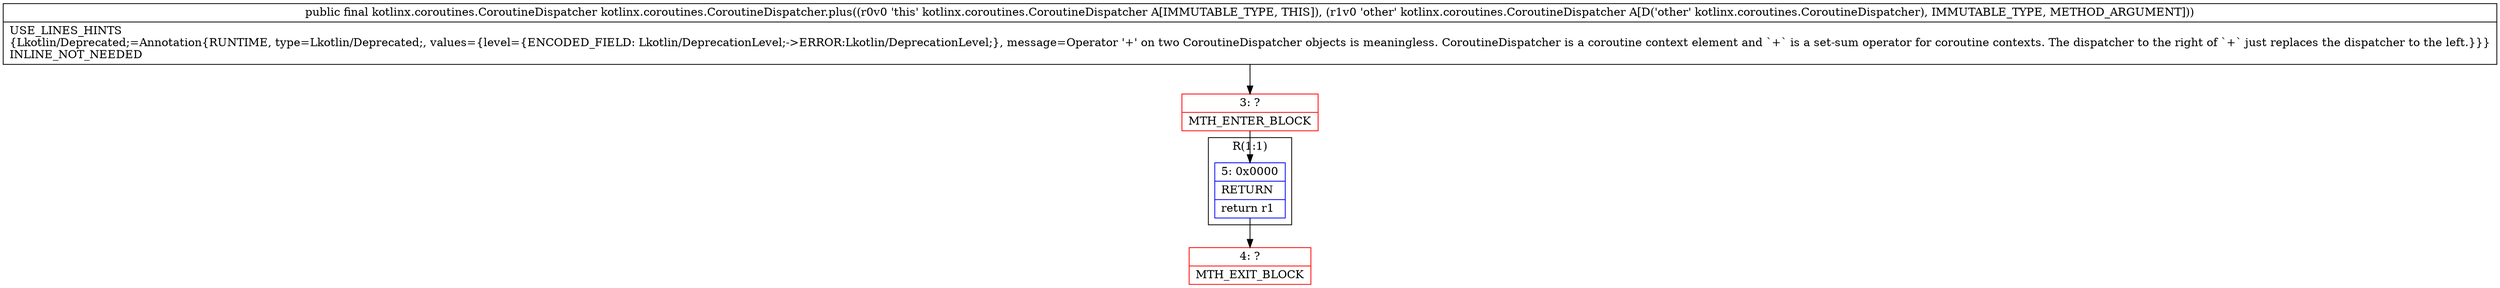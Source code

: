 digraph "CFG forkotlinx.coroutines.CoroutineDispatcher.plus(Lkotlinx\/coroutines\/CoroutineDispatcher;)Lkotlinx\/coroutines\/CoroutineDispatcher;" {
subgraph cluster_Region_682450063 {
label = "R(1:1)";
node [shape=record,color=blue];
Node_5 [shape=record,label="{5\:\ 0x0000|RETURN\l|return r1\l}"];
}
Node_3 [shape=record,color=red,label="{3\:\ ?|MTH_ENTER_BLOCK\l}"];
Node_4 [shape=record,color=red,label="{4\:\ ?|MTH_EXIT_BLOCK\l}"];
MethodNode[shape=record,label="{public final kotlinx.coroutines.CoroutineDispatcher kotlinx.coroutines.CoroutineDispatcher.plus((r0v0 'this' kotlinx.coroutines.CoroutineDispatcher A[IMMUTABLE_TYPE, THIS]), (r1v0 'other' kotlinx.coroutines.CoroutineDispatcher A[D('other' kotlinx.coroutines.CoroutineDispatcher), IMMUTABLE_TYPE, METHOD_ARGUMENT]))  | USE_LINES_HINTS\l\{Lkotlin\/Deprecated;=Annotation\{RUNTIME, type=Lkotlin\/Deprecated;, values=\{level=\{ENCODED_FIELD: Lkotlin\/DeprecationLevel;\-\>ERROR:Lkotlin\/DeprecationLevel;\}, message=Operator '+' on two CoroutineDispatcher objects is meaningless. CoroutineDispatcher is a coroutine context element and `+` is a set\-sum operator for coroutine contexts. The dispatcher to the right of `+` just replaces the dispatcher to the left.\}\}\}\lINLINE_NOT_NEEDED\l}"];
MethodNode -> Node_3;Node_5 -> Node_4;
Node_3 -> Node_5;
}

